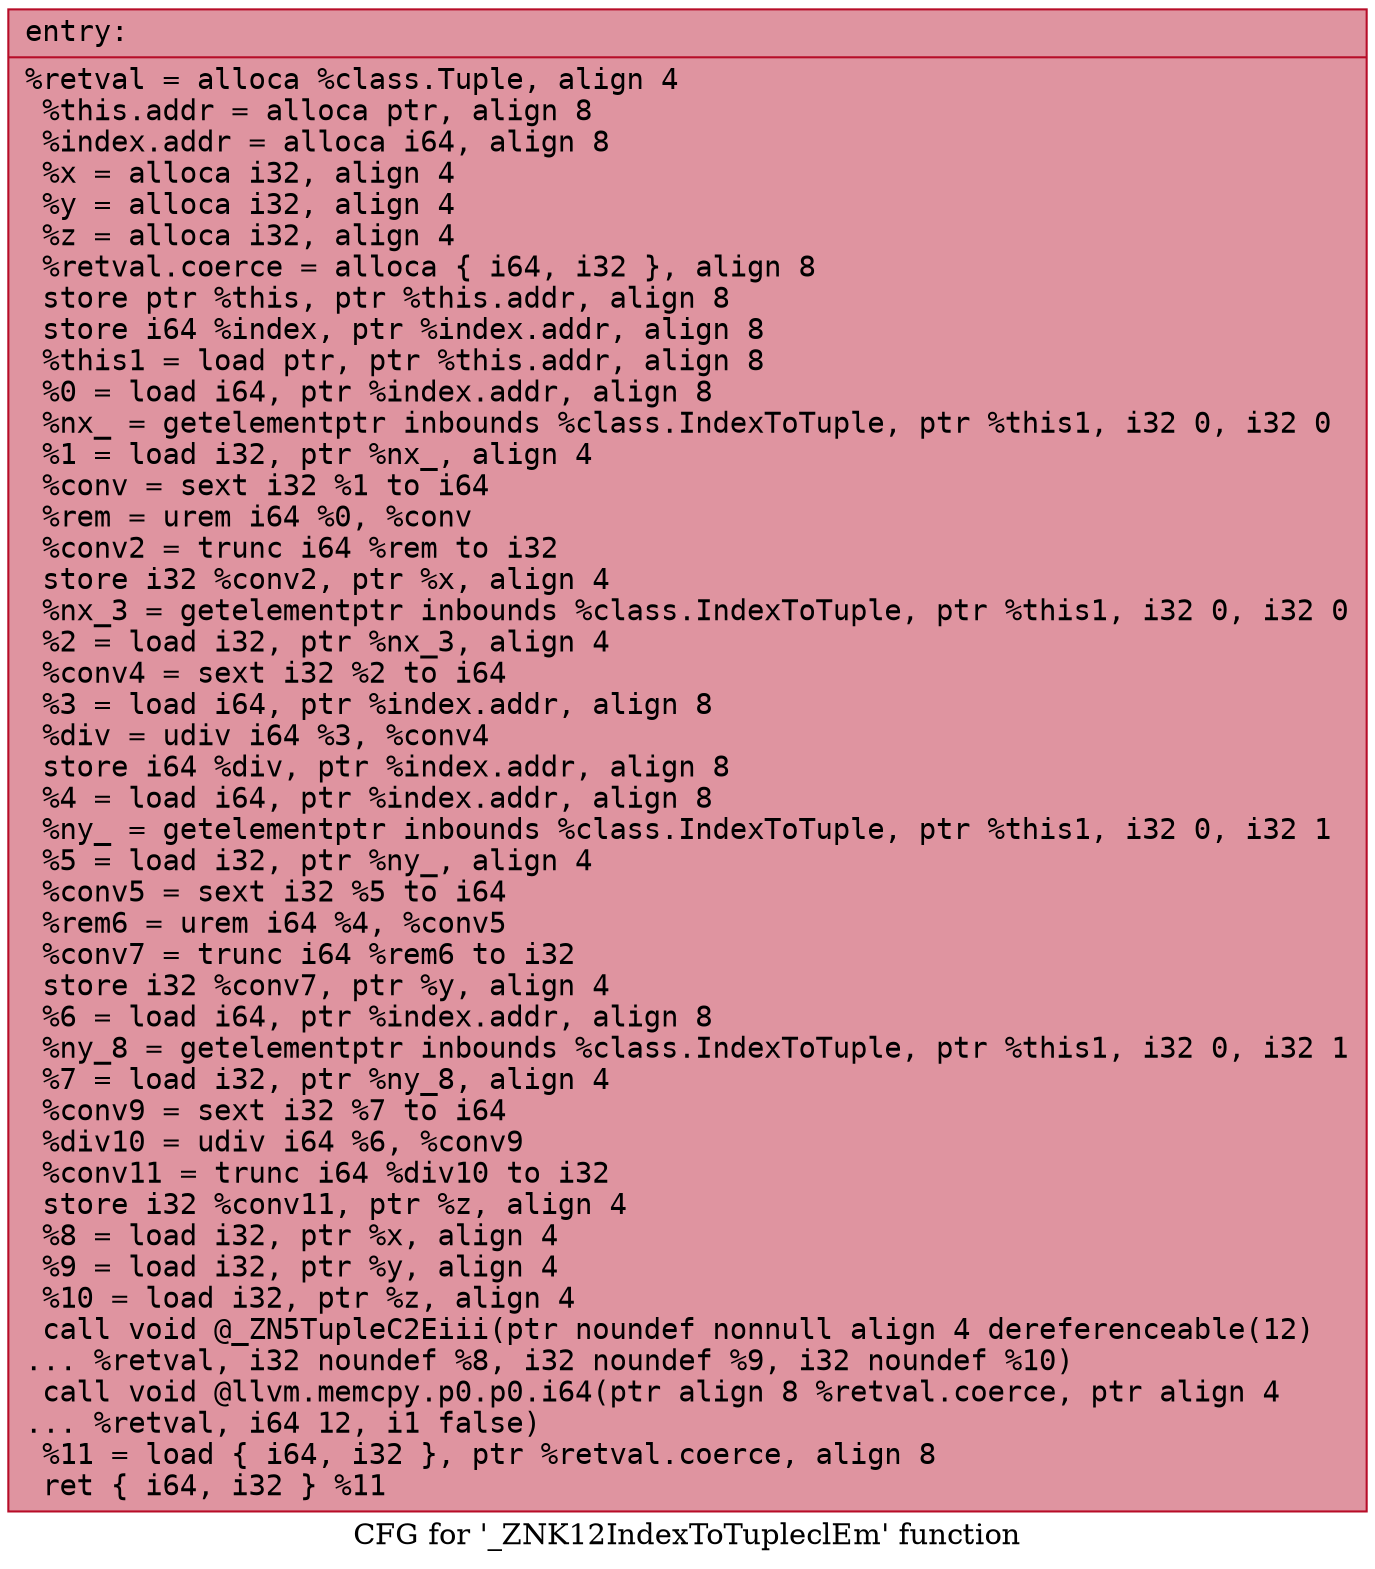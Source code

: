 digraph "CFG for '_ZNK12IndexToTupleclEm' function" {
	label="CFG for '_ZNK12IndexToTupleclEm' function";

	Node0x560dc9ff49f0 [shape=record,color="#b70d28ff", style=filled, fillcolor="#b70d2870" fontname="Courier",label="{entry:\l|  %retval = alloca %class.Tuple, align 4\l  %this.addr = alloca ptr, align 8\l  %index.addr = alloca i64, align 8\l  %x = alloca i32, align 4\l  %y = alloca i32, align 4\l  %z = alloca i32, align 4\l  %retval.coerce = alloca \{ i64, i32 \}, align 8\l  store ptr %this, ptr %this.addr, align 8\l  store i64 %index, ptr %index.addr, align 8\l  %this1 = load ptr, ptr %this.addr, align 8\l  %0 = load i64, ptr %index.addr, align 8\l  %nx_ = getelementptr inbounds %class.IndexToTuple, ptr %this1, i32 0, i32 0\l  %1 = load i32, ptr %nx_, align 4\l  %conv = sext i32 %1 to i64\l  %rem = urem i64 %0, %conv\l  %conv2 = trunc i64 %rem to i32\l  store i32 %conv2, ptr %x, align 4\l  %nx_3 = getelementptr inbounds %class.IndexToTuple, ptr %this1, i32 0, i32 0\l  %2 = load i32, ptr %nx_3, align 4\l  %conv4 = sext i32 %2 to i64\l  %3 = load i64, ptr %index.addr, align 8\l  %div = udiv i64 %3, %conv4\l  store i64 %div, ptr %index.addr, align 8\l  %4 = load i64, ptr %index.addr, align 8\l  %ny_ = getelementptr inbounds %class.IndexToTuple, ptr %this1, i32 0, i32 1\l  %5 = load i32, ptr %ny_, align 4\l  %conv5 = sext i32 %5 to i64\l  %rem6 = urem i64 %4, %conv5\l  %conv7 = trunc i64 %rem6 to i32\l  store i32 %conv7, ptr %y, align 4\l  %6 = load i64, ptr %index.addr, align 8\l  %ny_8 = getelementptr inbounds %class.IndexToTuple, ptr %this1, i32 0, i32 1\l  %7 = load i32, ptr %ny_8, align 4\l  %conv9 = sext i32 %7 to i64\l  %div10 = udiv i64 %6, %conv9\l  %conv11 = trunc i64 %div10 to i32\l  store i32 %conv11, ptr %z, align 4\l  %8 = load i32, ptr %x, align 4\l  %9 = load i32, ptr %y, align 4\l  %10 = load i32, ptr %z, align 4\l  call void @_ZN5TupleC2Eiii(ptr noundef nonnull align 4 dereferenceable(12)\l... %retval, i32 noundef %8, i32 noundef %9, i32 noundef %10)\l  call void @llvm.memcpy.p0.p0.i64(ptr align 8 %retval.coerce, ptr align 4\l... %retval, i64 12, i1 false)\l  %11 = load \{ i64, i32 \}, ptr %retval.coerce, align 8\l  ret \{ i64, i32 \} %11\l}"];
}
